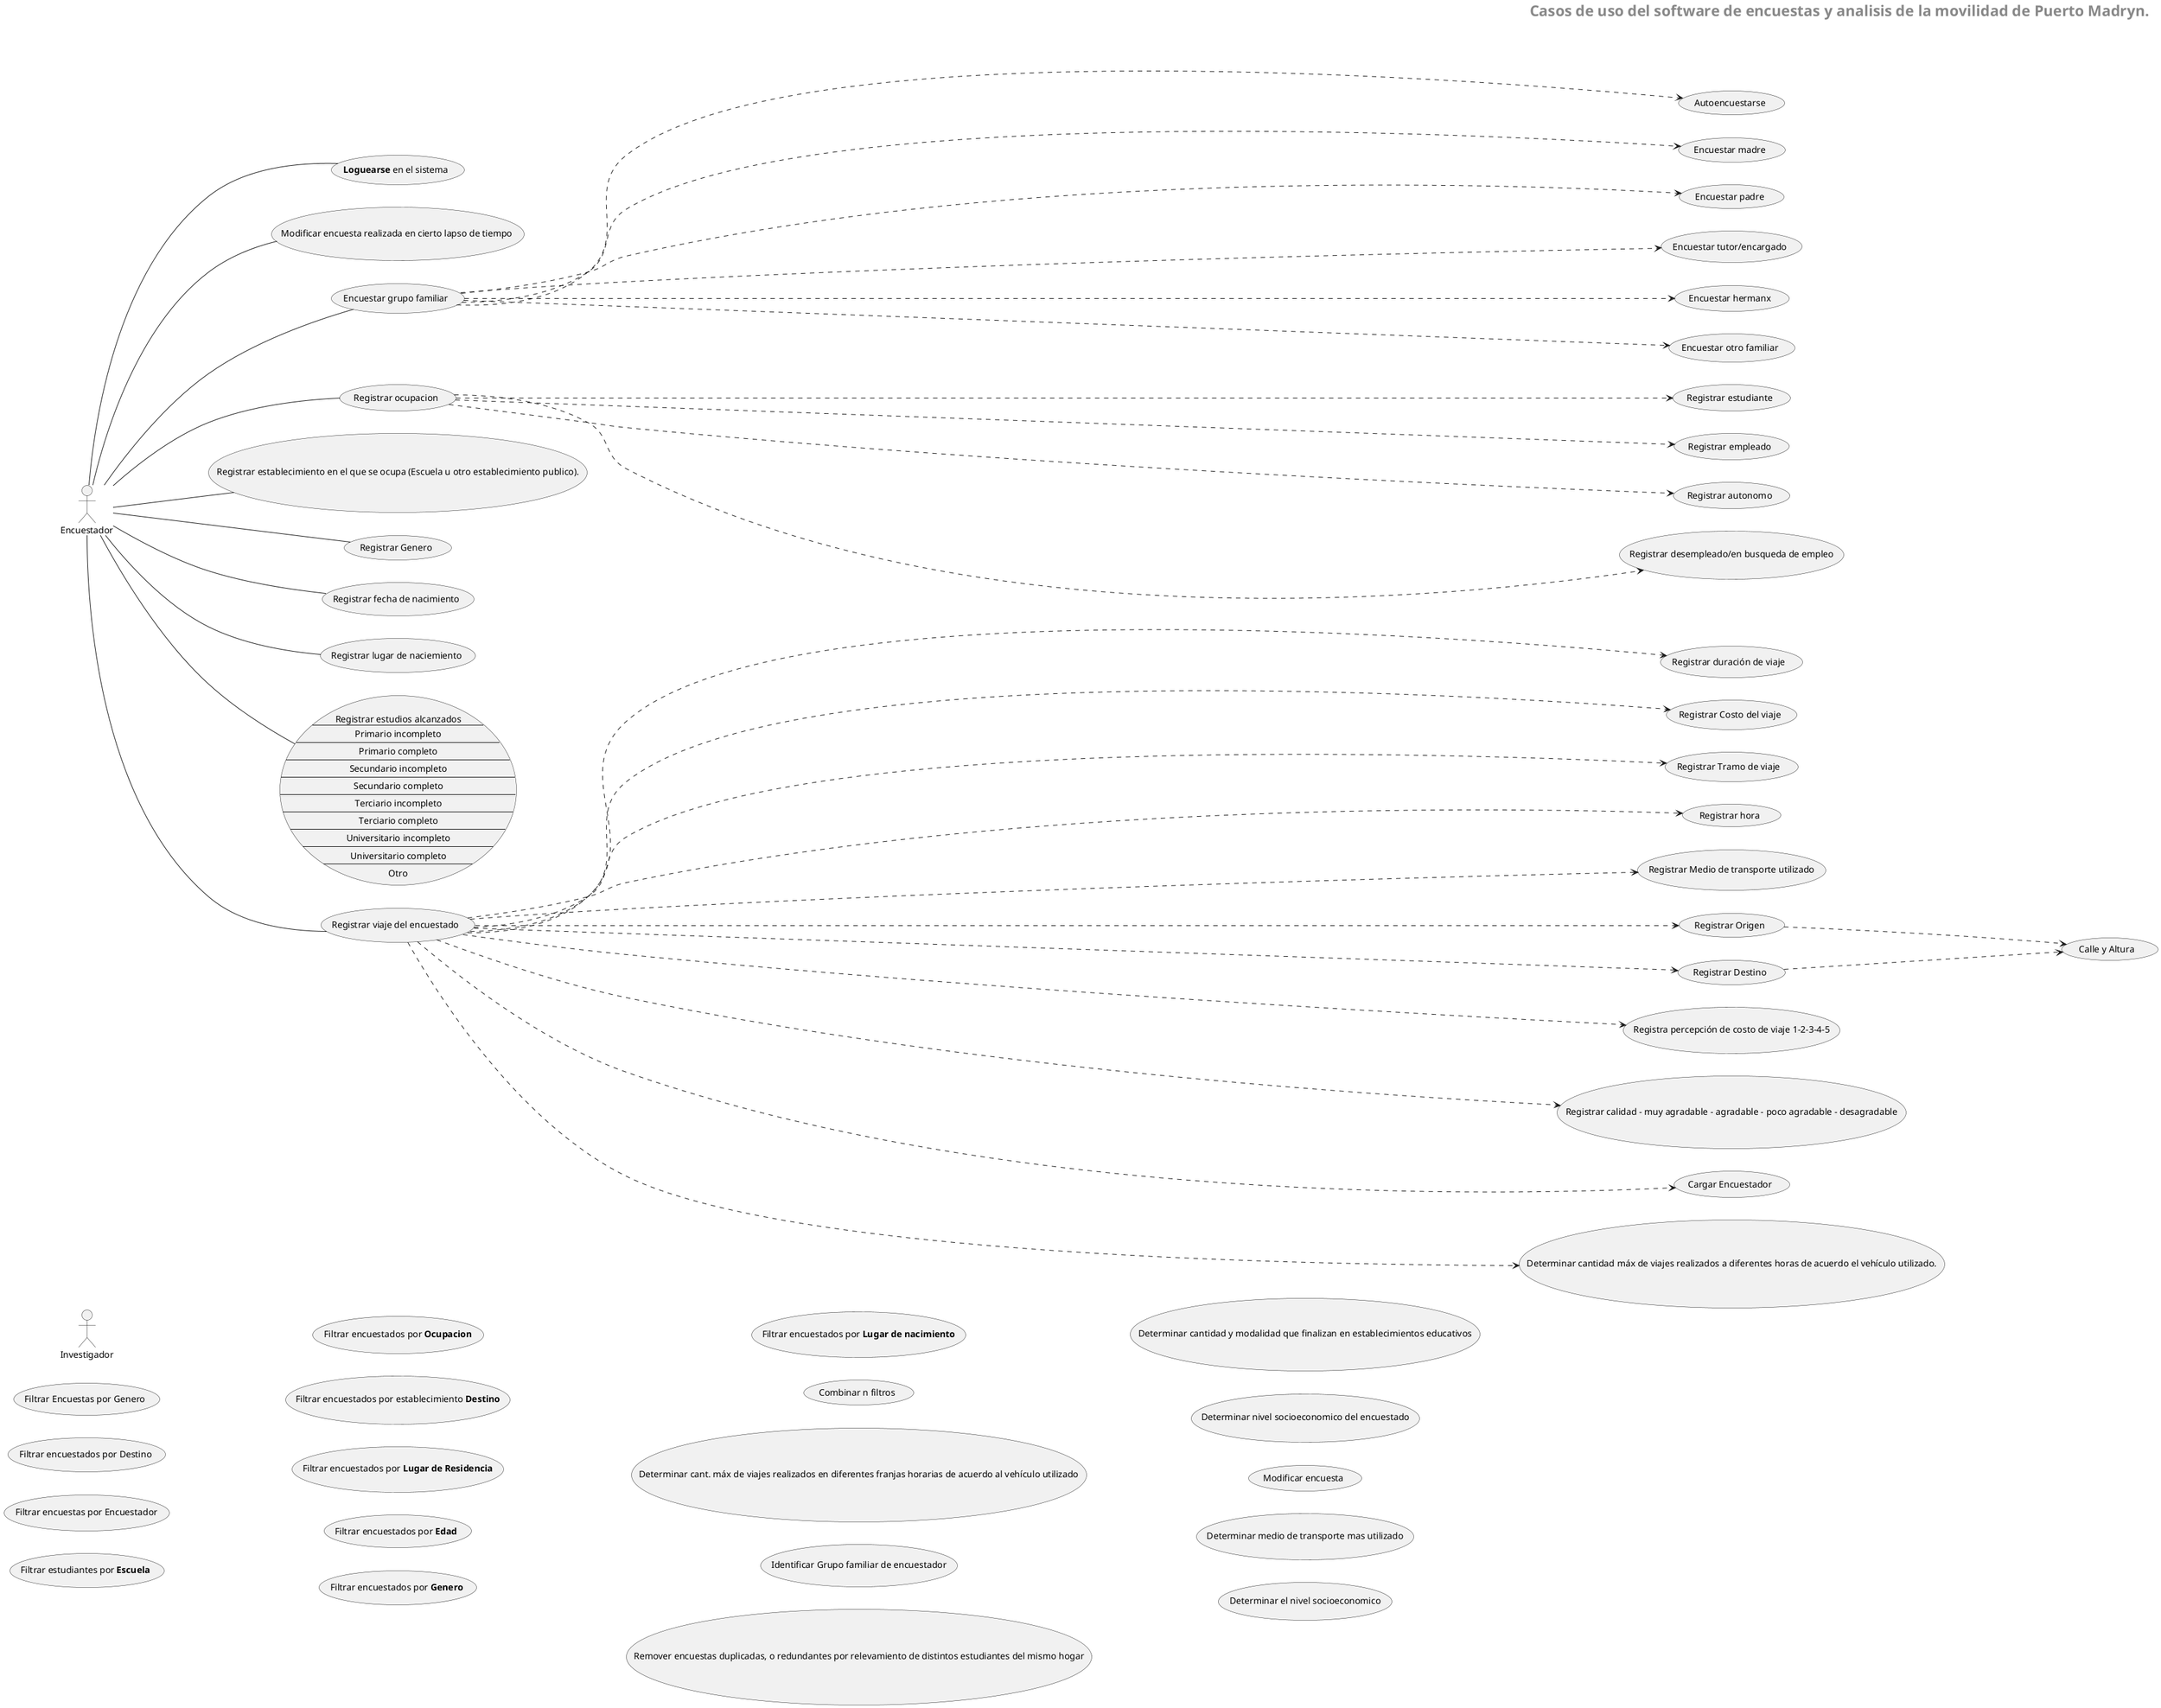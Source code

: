 @startuml

/' Casos de uso del software encuestas y analisis de la movilidad de Puerto Madryn '/
header <size:23>**Casos de uso del software de encuestas y analisis de la movilidad de Puerto Madryn. **</size>
left to right direction
skinparam packageStyle rect
/'Actores  '/
:Encuestador: as encuestador
:Investigador: as investigador
/'
usecase UC1 as "
"**Registrar viajes** de encuestados, de acuerdo con:
--
"**Motivacion**: Estudio, Trabajo, Recreacion, otro.
--
**Frecuencia:** [x]Lu,[x] Ma,[] Mie,[x] Jue, []Vie,[] Sa,[] Do.
--
**Franja Horaria:** Entre las 14:30 y las 15:45
--
**Duracion total:**
--
**Costo total:**
"
usecase UC2 as " Registrar viaje por tramos de acuerdo con:
**Tramo 1**
--
**Origen:** Desde M.A.Zar: Altura: 1500 
--
**Hasta:** M.A.Zar Altura: 1800
--
**Modo:** Pie - Moto - Bici - Auto - Taxi - Colectivo 
--
**Costo:** en pesos$
"
'/
/'Encuestador y grupo familiar'/
usecase CU0001 as "**Loguearse** en el sistema"
usecase CU0002 as "Modificar encuesta realizada en cierto lapso de tiempo "
usecase CU0003 as "Encuestar grupo familiar"
usecase CU0004 as "Autoencuestarse"
usecase CU0005 as "Encuestar madre"
usecase CU0006 as "Encuestar padre"
usecase CU0007 as "Encuestar tutor/encargado"
usecase CU0008 as "Encuestar hermanx" 
usecase CU0009 as "Encuestar otro familiar" 
usecase CU0010 as "Registrar ocupacion" 
usecase CU0011 as "Registrar estudiante" 
usecase CU0012 as "Registrar empleado" 
usecase CU0013 as "Registrar autonomo" 
usecase CU0014 as "Registrar desempleado/en busqueda de empleo" 
usecase CU0015 as "Registrar establecimiento en el que se ocupa (Escuela u otro establecimiento publico)."
usecase CU0016 as "Registrar Genero"
usecase CU0017 as "Registrar fecha de nacimiento"
usecase CU0018 as "Registrar lugar de naciemiento"
usecase CU0019 as "Registrar estudios alcanzados 
--
Primario incompleto
--
Primario completo
--
Secundario incompleto
--
Secundario completo
--
Terciario incompleto
--
Terciario completo
--
Universitario incompleto
--
Universitario completo
--
Otro
"
/'Viaje'/
usecase CU0020 as "Registrar viaje del encuestado "
usecase CU0021 as "Registrar duración de viaje "
usecase CU0022 as "Registrar Costo del viaje"
usecase CU0023 as "Registrar Tramo de viaje "
usecase CU0024 as "Registrar hora"
usecase CU0025 as "Registrar Medio de transporte utilizado"
usecase CU0026 as "Registrar Origen"
usecase CU0027 as "Calle y Altura "
usecase CU0028 as "Registrar Destino"
usecase CU0029 as "Registra percepción de costo de viaje 1-2-3-4-5"
usecase CU0030 as "Registrar calidad - muy agradable - agradable - poco agradable - desagradable"
usecase CU0031 as "Registrar dias"
/' Investigador '/
usecase CU0031 as "Cargar Encuestador"
usecase CU0032 as "Determinar cantidad máx de viajes realizados a diferentes horas de acuerdo el vehículo utilizado."
usecase CU0033 as "Filtrar Encuestas por Genero"
usecase CU0034 as "Filtrar encuestados por Destino"
usecase CU0035 as "Filtrar encuestas por Encuestador"
usecase CU0036 as "Filtrar estudiantes por **Escuela**"
usecase CU0037 as "Filtrar encuestados por **Ocupacion**"
usecase CU0038 as "Filtrar encuestados por establecimiento **Destino**"
usecase CU0039 as "Filtrar encuestados por **Lugar de Residencia**"
usecase CU0040 as "Filtrar encuestados por **Edad**"
usecase CU0041 as "Filtrar encuestados por **Genero**"
usecase CU0042 as "Filtrar encuestados por **Lugar de nacimiento**"
usecase CU0043 as "Combinar n filtros"
usecase CU0044 as "Determinar cant. máx de viajes realizados en diferentes franjas horarias de acuerdo al vehículo utilizado"
usecase CU0045 as "Identificar Grupo familiar de encuestador"
usecase CU0046 as "Remover encuestas duplicadas, o redundantes por relevamiento de distintos estudiantes del mismo hogar"
usecase CU0047 as "Determinar cantidad y modalidad que finalizan en establecimientos educativos"
usecase CU0048 as "Determinar nivel socioeconomico del encuestado"
usecase CU0049 as "Modificar encuesta"
usecase CU0050 as "Determinar medio de transporte mas utilizado"
usecase CU0051 as "Determinar el nivel socioeconomico"

/'Relaciones  '/
encuestador -- CU0001 /'loguearse'/
/'encuestador -- UC1'/
encuestador -- CU0002 /'Mod encuesta'/
encuestador -- CU0003 /'Datos personales'/
CU0003 ..down..>  CU0004
CU0003 ..down..>  CU0005
CU0003 ..down..>  CU0006
CU0003 ..down..>  CU0007
CU0003 ..down..>  CU0008
CU0003 ..down..>  CU0009
encuestador -- CU0010  /'ocupacion'/
CU0010 ..down..>  CU0011
CU0010 ..down..>  CU0012
CU0010 ..down..>  CU0013
CU0010 ..down..>  CU0014
encuestador -- CU0015  
encuestador -- CU0016  
encuestador -- CU0017  
encuestador -- CU0018  
encuestador -- CU0019  
/'Viaje  '/
encuestador -- CU0020  
CU0020  ..down..>  CU0021
CU0020  ..down..>  CU0022
CU0020  ..down..>  CU0023
CU0020  ..down..>  CU0024
CU0020  ..down..>  CU0025
CU0020  ..down..>  CU0026
CU0020  ..down..>  CU0028
CU0020  ..down..>  CU0029
CU0020  ..down..>  CU0030
CU0020  ..down..>  CU0031
CU0020  ..down..>  CU0032
CU0026  ..down..>  CU0027
CU0028  ..down..>  CU0027

}
@enduml
